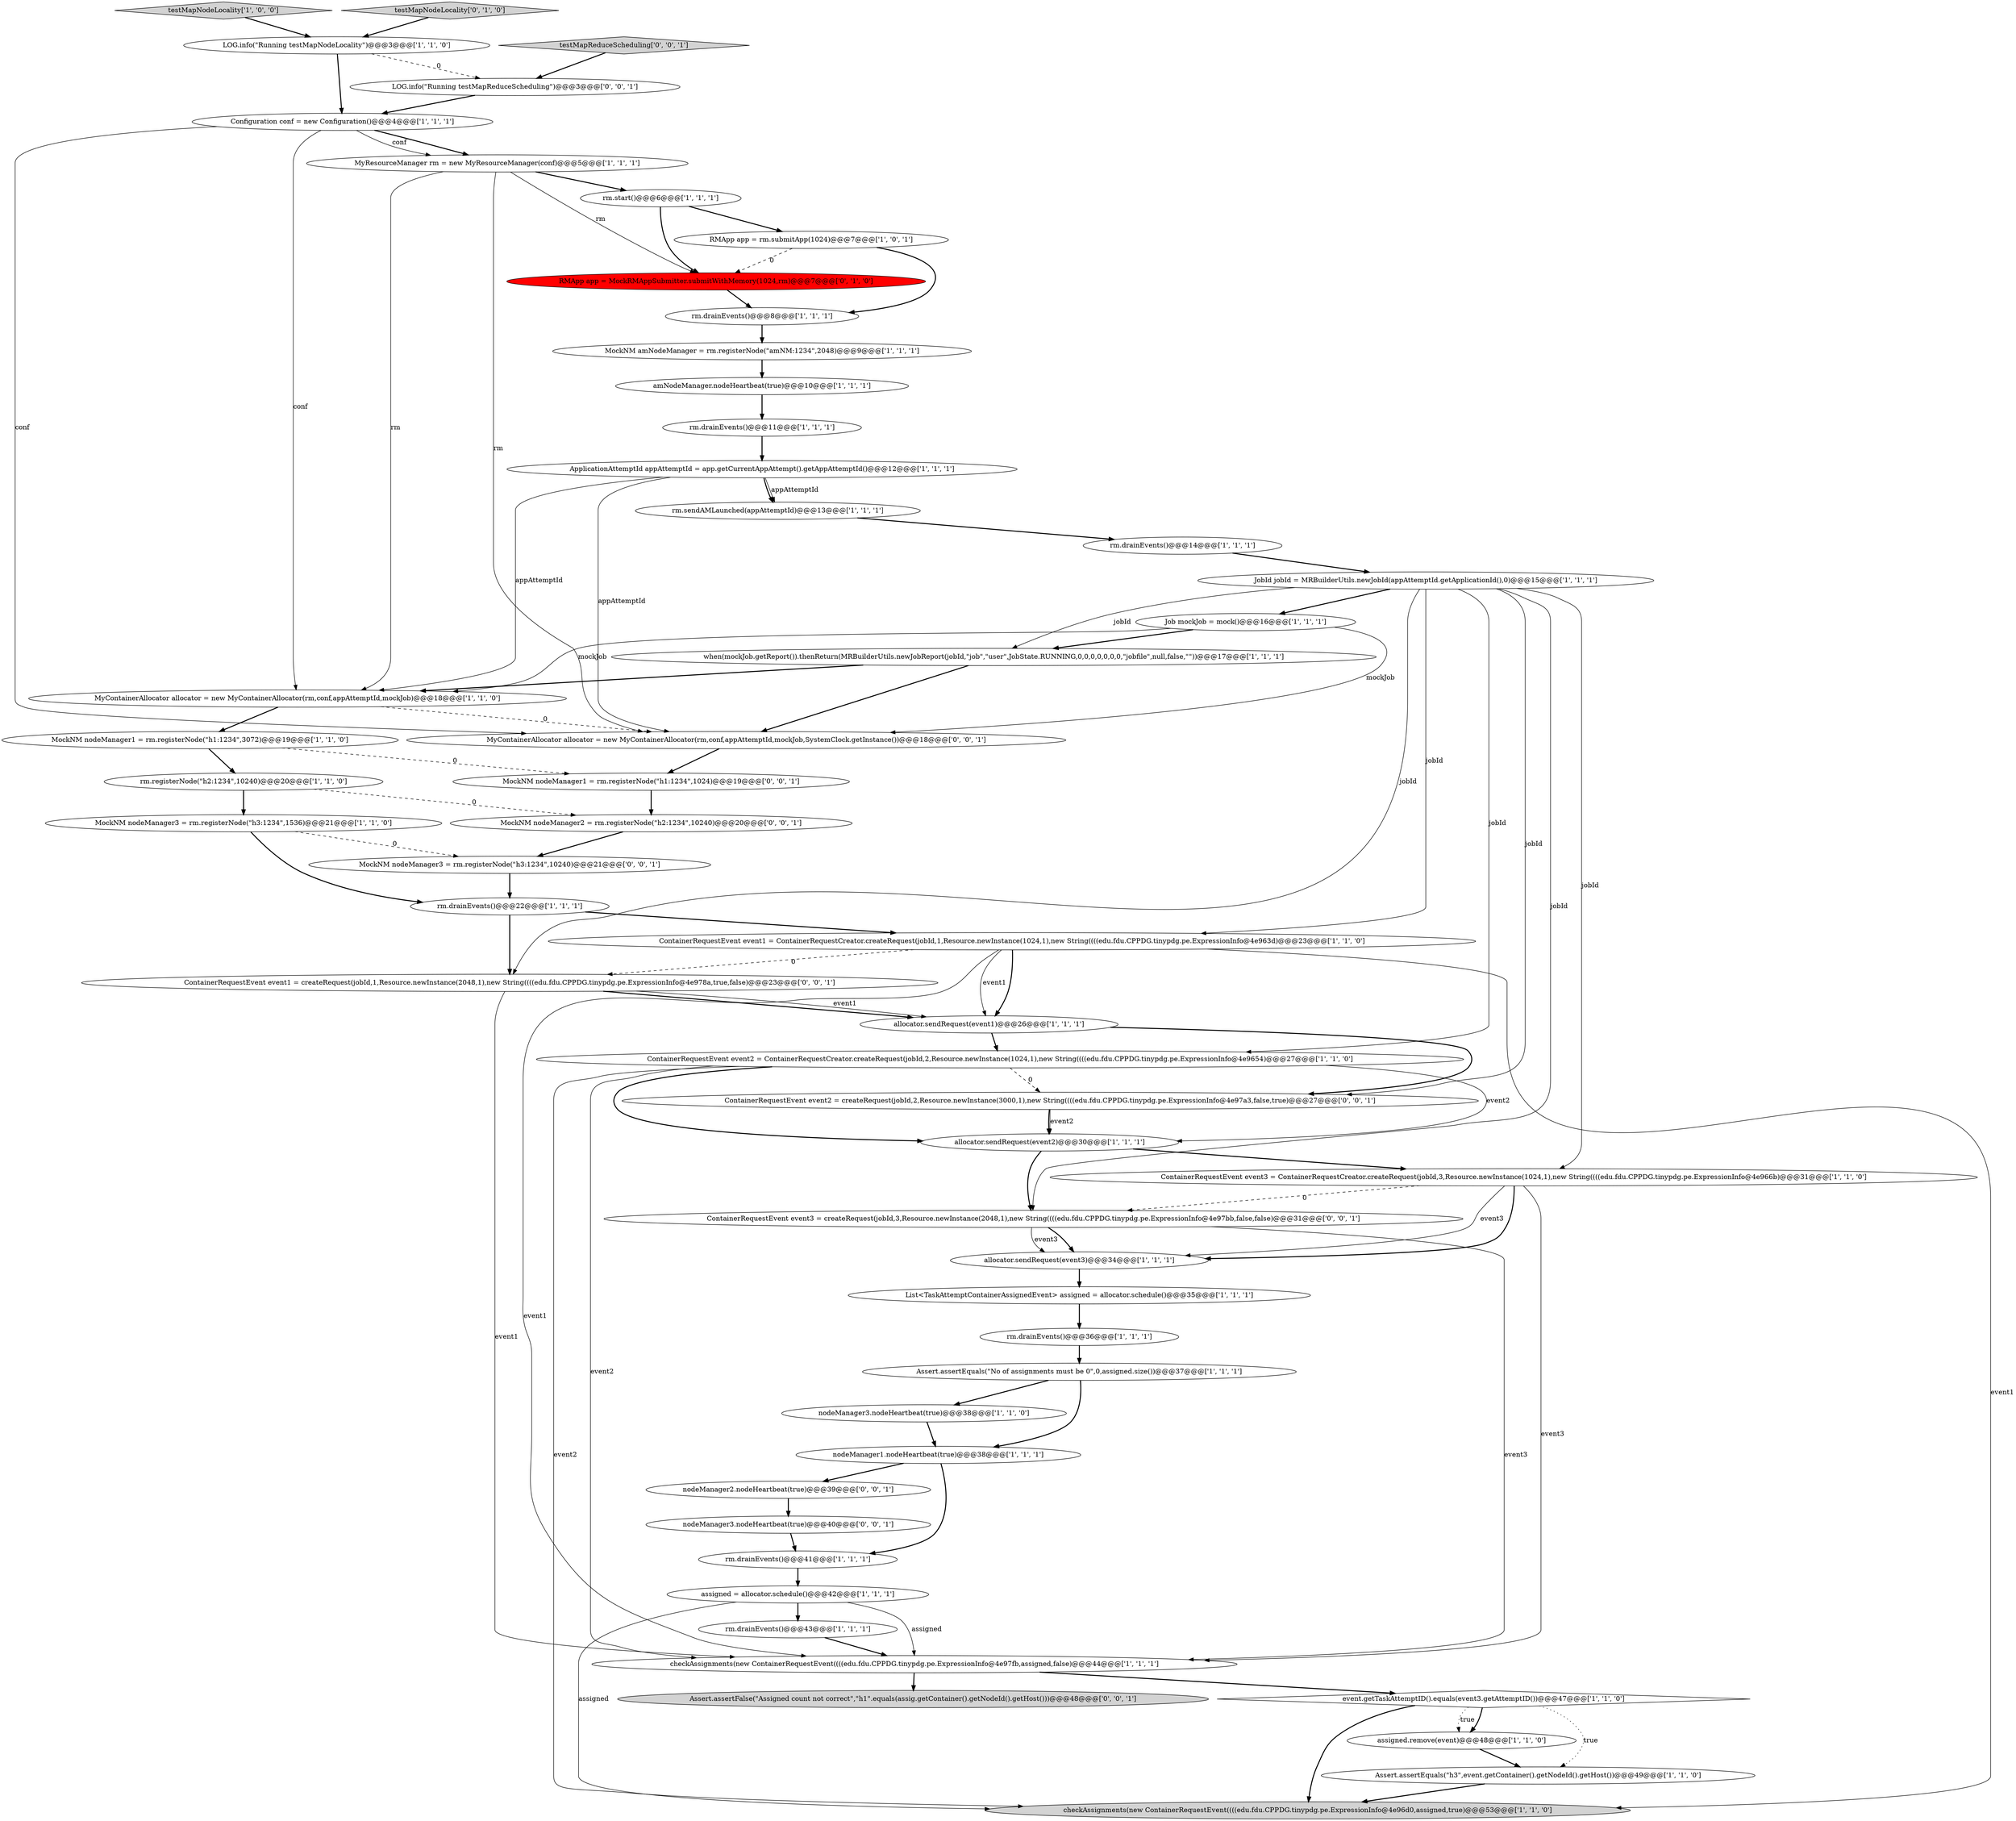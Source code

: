 digraph {
38 [style = filled, label = "Job mockJob = mock()@@@16@@@['1', '1', '1']", fillcolor = white, shape = ellipse image = "AAA0AAABBB1BBB"];
8 [style = filled, label = "rm.drainEvents()@@@11@@@['1', '1', '1']", fillcolor = white, shape = ellipse image = "AAA0AAABBB1BBB"];
16 [style = filled, label = "MockNM nodeManager1 = rm.registerNode(\"h1:1234\",3072)@@@19@@@['1', '1', '0']", fillcolor = white, shape = ellipse image = "AAA0AAABBB1BBB"];
46 [style = filled, label = "MockNM nodeManager3 = rm.registerNode(\"h3:1234\",10240)@@@21@@@['0', '0', '1']", fillcolor = white, shape = ellipse image = "AAA0AAABBB3BBB"];
33 [style = filled, label = "nodeManager1.nodeHeartbeat(true)@@@38@@@['1', '1', '1']", fillcolor = white, shape = ellipse image = "AAA0AAABBB1BBB"];
34 [style = filled, label = "event.getTaskAttemptID().equals(event3.getAttemptID())@@@47@@@['1', '1', '0']", fillcolor = white, shape = diamond image = "AAA0AAABBB1BBB"];
50 [style = filled, label = "ContainerRequestEvent event2 = createRequest(jobId,2,Resource.newInstance(3000,1),new String((((edu.fdu.CPPDG.tinypdg.pe.ExpressionInfo@4e97a3,false,true)@@@27@@@['0', '0', '1']", fillcolor = white, shape = ellipse image = "AAA0AAABBB3BBB"];
43 [style = filled, label = "nodeManager3.nodeHeartbeat(true)@@@40@@@['0', '0', '1']", fillcolor = white, shape = ellipse image = "AAA0AAABBB3BBB"];
11 [style = filled, label = "rm.registerNode(\"h2:1234\",10240)@@@20@@@['1', '1', '0']", fillcolor = white, shape = ellipse image = "AAA0AAABBB1BBB"];
4 [style = filled, label = "rm.drainEvents()@@@41@@@['1', '1', '1']", fillcolor = white, shape = ellipse image = "AAA0AAABBB1BBB"];
19 [style = filled, label = "Configuration conf = new Configuration()@@@4@@@['1', '1', '1']", fillcolor = white, shape = ellipse image = "AAA0AAABBB1BBB"];
18 [style = filled, label = "testMapNodeLocality['1', '0', '0']", fillcolor = lightgray, shape = diamond image = "AAA0AAABBB1BBB"];
20 [style = filled, label = "assigned.remove(event)@@@48@@@['1', '1', '0']", fillcolor = white, shape = ellipse image = "AAA0AAABBB1BBB"];
45 [style = filled, label = "Assert.assertFalse(\"Assigned count not correct\",\"h1\".equals(assig.getContainer().getNodeId().getHost()))@@@48@@@['0', '0', '1']", fillcolor = lightgray, shape = ellipse image = "AAA0AAABBB3BBB"];
35 [style = filled, label = "allocator.sendRequest(event2)@@@30@@@['1', '1', '1']", fillcolor = white, shape = ellipse image = "AAA0AAABBB1BBB"];
24 [style = filled, label = "when(mockJob.getReport()).thenReturn(MRBuilderUtils.newJobReport(jobId,\"job\",\"user\",JobState.RUNNING,0,0,0,0,0,0,0,\"jobfile\",null,false,\"\"))@@@17@@@['1', '1', '1']", fillcolor = white, shape = ellipse image = "AAA0AAABBB1BBB"];
32 [style = filled, label = "checkAssignments(new ContainerRequestEvent((((edu.fdu.CPPDG.tinypdg.pe.ExpressionInfo@4e97fb,assigned,false)@@@44@@@['1', '1', '1']", fillcolor = white, shape = ellipse image = "AAA0AAABBB1BBB"];
41 [style = filled, label = "RMApp app = MockRMAppSubmitter.submitWithMemory(1024,rm)@@@7@@@['0', '1', '0']", fillcolor = red, shape = ellipse image = "AAA1AAABBB2BBB"];
37 [style = filled, label = "rm.drainEvents()@@@8@@@['1', '1', '1']", fillcolor = white, shape = ellipse image = "AAA0AAABBB1BBB"];
13 [style = filled, label = "rm.drainEvents()@@@36@@@['1', '1', '1']", fillcolor = white, shape = ellipse image = "AAA0AAABBB1BBB"];
36 [style = filled, label = "allocator.sendRequest(event3)@@@34@@@['1', '1', '1']", fillcolor = white, shape = ellipse image = "AAA0AAABBB1BBB"];
53 [style = filled, label = "MyContainerAllocator allocator = new MyContainerAllocator(rm,conf,appAttemptId,mockJob,SystemClock.getInstance())@@@18@@@['0', '0', '1']", fillcolor = white, shape = ellipse image = "AAA0AAABBB3BBB"];
3 [style = filled, label = "rm.drainEvents()@@@22@@@['1', '1', '1']", fillcolor = white, shape = ellipse image = "AAA0AAABBB1BBB"];
21 [style = filled, label = "rm.start()@@@6@@@['1', '1', '1']", fillcolor = white, shape = ellipse image = "AAA0AAABBB1BBB"];
31 [style = filled, label = "MockNM amNodeManager = rm.registerNode(\"amNM:1234\",2048)@@@9@@@['1', '1', '1']", fillcolor = white, shape = ellipse image = "AAA0AAABBB1BBB"];
27 [style = filled, label = "Assert.assertEquals(\"h3\",event.getContainer().getNodeId().getHost())@@@49@@@['1', '1', '0']", fillcolor = white, shape = ellipse image = "AAA0AAABBB1BBB"];
30 [style = filled, label = "ContainerRequestEvent event3 = ContainerRequestCreator.createRequest(jobId,3,Resource.newInstance(1024,1),new String((((edu.fdu.CPPDG.tinypdg.pe.ExpressionInfo@4e966b)@@@31@@@['1', '1', '0']", fillcolor = white, shape = ellipse image = "AAA0AAABBB1BBB"];
10 [style = filled, label = "ContainerRequestEvent event1 = ContainerRequestCreator.createRequest(jobId,1,Resource.newInstance(1024,1),new String((((edu.fdu.CPPDG.tinypdg.pe.ExpressionInfo@4e963d)@@@23@@@['1', '1', '0']", fillcolor = white, shape = ellipse image = "AAA0AAABBB1BBB"];
0 [style = filled, label = "Assert.assertEquals(\"No of assignments must be 0\",0,assigned.size())@@@37@@@['1', '1', '1']", fillcolor = white, shape = ellipse image = "AAA0AAABBB1BBB"];
7 [style = filled, label = "RMApp app = rm.submitApp(1024)@@@7@@@['1', '0', '1']", fillcolor = white, shape = ellipse image = "AAA0AAABBB1BBB"];
9 [style = filled, label = "rm.sendAMLaunched(appAttemptId)@@@13@@@['1', '1', '1']", fillcolor = white, shape = ellipse image = "AAA0AAABBB1BBB"];
47 [style = filled, label = "ContainerRequestEvent event3 = createRequest(jobId,3,Resource.newInstance(2048,1),new String((((edu.fdu.CPPDG.tinypdg.pe.ExpressionInfo@4e97bb,false,false)@@@31@@@['0', '0', '1']", fillcolor = white, shape = ellipse image = "AAA0AAABBB3BBB"];
48 [style = filled, label = "MockNM nodeManager1 = rm.registerNode(\"h1:1234\",1024)@@@19@@@['0', '0', '1']", fillcolor = white, shape = ellipse image = "AAA0AAABBB3BBB"];
26 [style = filled, label = "ContainerRequestEvent event2 = ContainerRequestCreator.createRequest(jobId,2,Resource.newInstance(1024,1),new String((((edu.fdu.CPPDG.tinypdg.pe.ExpressionInfo@4e9654)@@@27@@@['1', '1', '0']", fillcolor = white, shape = ellipse image = "AAA0AAABBB1BBB"];
28 [style = filled, label = "LOG.info(\"Running testMapNodeLocality\")@@@3@@@['1', '1', '0']", fillcolor = white, shape = ellipse image = "AAA0AAABBB1BBB"];
40 [style = filled, label = "testMapNodeLocality['0', '1', '0']", fillcolor = lightgray, shape = diamond image = "AAA0AAABBB2BBB"];
12 [style = filled, label = "nodeManager3.nodeHeartbeat(true)@@@38@@@['1', '1', '0']", fillcolor = white, shape = ellipse image = "AAA0AAABBB1BBB"];
2 [style = filled, label = "MyContainerAllocator allocator = new MyContainerAllocator(rm,conf,appAttemptId,mockJob)@@@18@@@['1', '1', '0']", fillcolor = white, shape = ellipse image = "AAA0AAABBB1BBB"];
17 [style = filled, label = "assigned = allocator.schedule()@@@42@@@['1', '1', '1']", fillcolor = white, shape = ellipse image = "AAA0AAABBB1BBB"];
23 [style = filled, label = "MockNM nodeManager3 = rm.registerNode(\"h3:1234\",1536)@@@21@@@['1', '1', '0']", fillcolor = white, shape = ellipse image = "AAA0AAABBB1BBB"];
44 [style = filled, label = "nodeManager2.nodeHeartbeat(true)@@@39@@@['0', '0', '1']", fillcolor = white, shape = ellipse image = "AAA0AAABBB3BBB"];
51 [style = filled, label = "LOG.info(\"Running testMapReduceScheduling\")@@@3@@@['0', '0', '1']", fillcolor = white, shape = ellipse image = "AAA0AAABBB3BBB"];
29 [style = filled, label = "ApplicationAttemptId appAttemptId = app.getCurrentAppAttempt().getAppAttemptId()@@@12@@@['1', '1', '1']", fillcolor = white, shape = ellipse image = "AAA0AAABBB1BBB"];
49 [style = filled, label = "ContainerRequestEvent event1 = createRequest(jobId,1,Resource.newInstance(2048,1),new String((((edu.fdu.CPPDG.tinypdg.pe.ExpressionInfo@4e978a,true,false)@@@23@@@['0', '0', '1']", fillcolor = white, shape = ellipse image = "AAA0AAABBB3BBB"];
5 [style = filled, label = "List<TaskAttemptContainerAssignedEvent> assigned = allocator.schedule()@@@35@@@['1', '1', '1']", fillcolor = white, shape = ellipse image = "AAA0AAABBB1BBB"];
42 [style = filled, label = "MockNM nodeManager2 = rm.registerNode(\"h2:1234\",10240)@@@20@@@['0', '0', '1']", fillcolor = white, shape = ellipse image = "AAA0AAABBB3BBB"];
52 [style = filled, label = "testMapReduceScheduling['0', '0', '1']", fillcolor = lightgray, shape = diamond image = "AAA0AAABBB3BBB"];
22 [style = filled, label = "allocator.sendRequest(event1)@@@26@@@['1', '1', '1']", fillcolor = white, shape = ellipse image = "AAA0AAABBB1BBB"];
1 [style = filled, label = "rm.drainEvents()@@@14@@@['1', '1', '1']", fillcolor = white, shape = ellipse image = "AAA0AAABBB1BBB"];
39 [style = filled, label = "MyResourceManager rm = new MyResourceManager(conf)@@@5@@@['1', '1', '1']", fillcolor = white, shape = ellipse image = "AAA0AAABBB1BBB"];
15 [style = filled, label = "JobId jobId = MRBuilderUtils.newJobId(appAttemptId.getApplicationId(),0)@@@15@@@['1', '1', '1']", fillcolor = white, shape = ellipse image = "AAA0AAABBB1BBB"];
25 [style = filled, label = "amNodeManager.nodeHeartbeat(true)@@@10@@@['1', '1', '1']", fillcolor = white, shape = ellipse image = "AAA0AAABBB1BBB"];
6 [style = filled, label = "checkAssignments(new ContainerRequestEvent((((edu.fdu.CPPDG.tinypdg.pe.ExpressionInfo@4e96d0,assigned,true)@@@53@@@['1', '1', '0']", fillcolor = lightgray, shape = ellipse image = "AAA0AAABBB1BBB"];
14 [style = filled, label = "rm.drainEvents()@@@43@@@['1', '1', '1']", fillcolor = white, shape = ellipse image = "AAA0AAABBB1BBB"];
34->20 [style = bold, label=""];
26->35 [style = solid, label="event2"];
39->53 [style = solid, label="rm"];
30->36 [style = bold, label=""];
15->49 [style = solid, label="jobId"];
32->34 [style = bold, label=""];
34->20 [style = dotted, label="true"];
10->6 [style = solid, label="event1"];
29->53 [style = solid, label="appAttemptId"];
47->32 [style = solid, label="event3"];
49->22 [style = bold, label=""];
43->4 [style = bold, label=""];
20->27 [style = bold, label=""];
26->50 [style = dashed, label="0"];
38->53 [style = solid, label="mockJob"];
34->27 [style = dotted, label="true"];
49->22 [style = solid, label="event1"];
37->31 [style = bold, label=""];
17->14 [style = bold, label=""];
15->30 [style = solid, label="jobId"];
26->35 [style = bold, label=""];
49->32 [style = solid, label="event1"];
10->49 [style = dashed, label="0"];
39->41 [style = solid, label="rm"];
33->44 [style = bold, label=""];
24->53 [style = bold, label=""];
53->48 [style = bold, label=""];
2->16 [style = bold, label=""];
15->38 [style = bold, label=""];
50->35 [style = solid, label="event2"];
42->46 [style = bold, label=""];
30->32 [style = solid, label="event3"];
41->37 [style = bold, label=""];
22->50 [style = bold, label=""];
7->37 [style = bold, label=""];
19->39 [style = bold, label=""];
21->41 [style = bold, label=""];
23->3 [style = bold, label=""];
18->28 [style = bold, label=""];
3->10 [style = bold, label=""];
16->48 [style = dashed, label="0"];
38->2 [style = solid, label="mockJob"];
15->50 [style = solid, label="jobId"];
28->19 [style = bold, label=""];
12->33 [style = bold, label=""];
21->7 [style = bold, label=""];
10->32 [style = solid, label="event1"];
11->42 [style = dashed, label="0"];
19->39 [style = solid, label="conf"];
15->10 [style = solid, label="jobId"];
17->32 [style = solid, label="assigned"];
52->51 [style = bold, label=""];
9->1 [style = bold, label=""];
19->2 [style = solid, label="conf"];
19->53 [style = solid, label="conf"];
47->36 [style = bold, label=""];
13->0 [style = bold, label=""];
26->32 [style = solid, label="event2"];
22->26 [style = bold, label=""];
31->25 [style = bold, label=""];
4->17 [style = bold, label=""];
38->24 [style = bold, label=""];
0->12 [style = bold, label=""];
33->4 [style = bold, label=""];
28->51 [style = dashed, label="0"];
30->47 [style = dashed, label="0"];
39->21 [style = bold, label=""];
15->26 [style = solid, label="jobId"];
23->46 [style = dashed, label="0"];
5->13 [style = bold, label=""];
15->24 [style = solid, label="jobId"];
29->9 [style = solid, label="appAttemptId"];
36->5 [style = bold, label=""];
7->41 [style = dashed, label="0"];
47->36 [style = solid, label="event3"];
50->35 [style = bold, label=""];
26->6 [style = solid, label="event2"];
14->32 [style = bold, label=""];
35->30 [style = bold, label=""];
46->3 [style = bold, label=""];
10->22 [style = bold, label=""];
32->45 [style = bold, label=""];
16->11 [style = bold, label=""];
29->2 [style = solid, label="appAttemptId"];
24->2 [style = bold, label=""];
1->15 [style = bold, label=""];
29->9 [style = bold, label=""];
40->28 [style = bold, label=""];
48->42 [style = bold, label=""];
27->6 [style = bold, label=""];
44->43 [style = bold, label=""];
30->36 [style = solid, label="event3"];
2->53 [style = dashed, label="0"];
0->33 [style = bold, label=""];
34->6 [style = bold, label=""];
35->47 [style = bold, label=""];
25->8 [style = bold, label=""];
17->6 [style = solid, label="assigned"];
3->49 [style = bold, label=""];
10->22 [style = solid, label="event1"];
11->23 [style = bold, label=""];
8->29 [style = bold, label=""];
51->19 [style = bold, label=""];
39->2 [style = solid, label="rm"];
15->47 [style = solid, label="jobId"];
}
